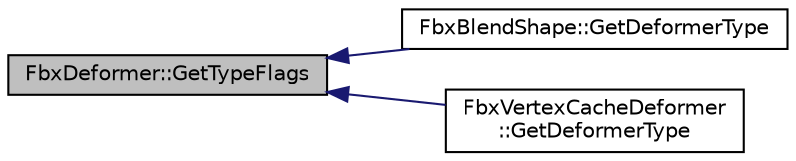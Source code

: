digraph "FbxDeformer::GetTypeFlags"
{
  edge [fontname="Helvetica",fontsize="10",labelfontname="Helvetica",labelfontsize="10"];
  node [fontname="Helvetica",fontsize="10",shape=record];
  rankdir="LR";
  Node8 [label="FbxDeformer::GetTypeFlags",height=0.2,width=0.4,color="black", fillcolor="grey75", style="filled", fontcolor="black"];
  Node8 -> Node9 [dir="back",color="midnightblue",fontsize="10",style="solid",fontname="Helvetica"];
  Node9 [label="FbxBlendShape::GetDeformerType",height=0.2,width=0.4,color="black", fillcolor="white", style="filled",URL="$class_fbx_blend_shape.html#afc886286ac95264b993335d8b3954b4f"];
  Node8 -> Node10 [dir="back",color="midnightblue",fontsize="10",style="solid",fontname="Helvetica"];
  Node10 [label="FbxVertexCacheDeformer\l::GetDeformerType",height=0.2,width=0.4,color="black", fillcolor="white", style="filled",URL="$class_fbx_vertex_cache_deformer.html#ab213400e170fe58699649acaf652c787"];
}
